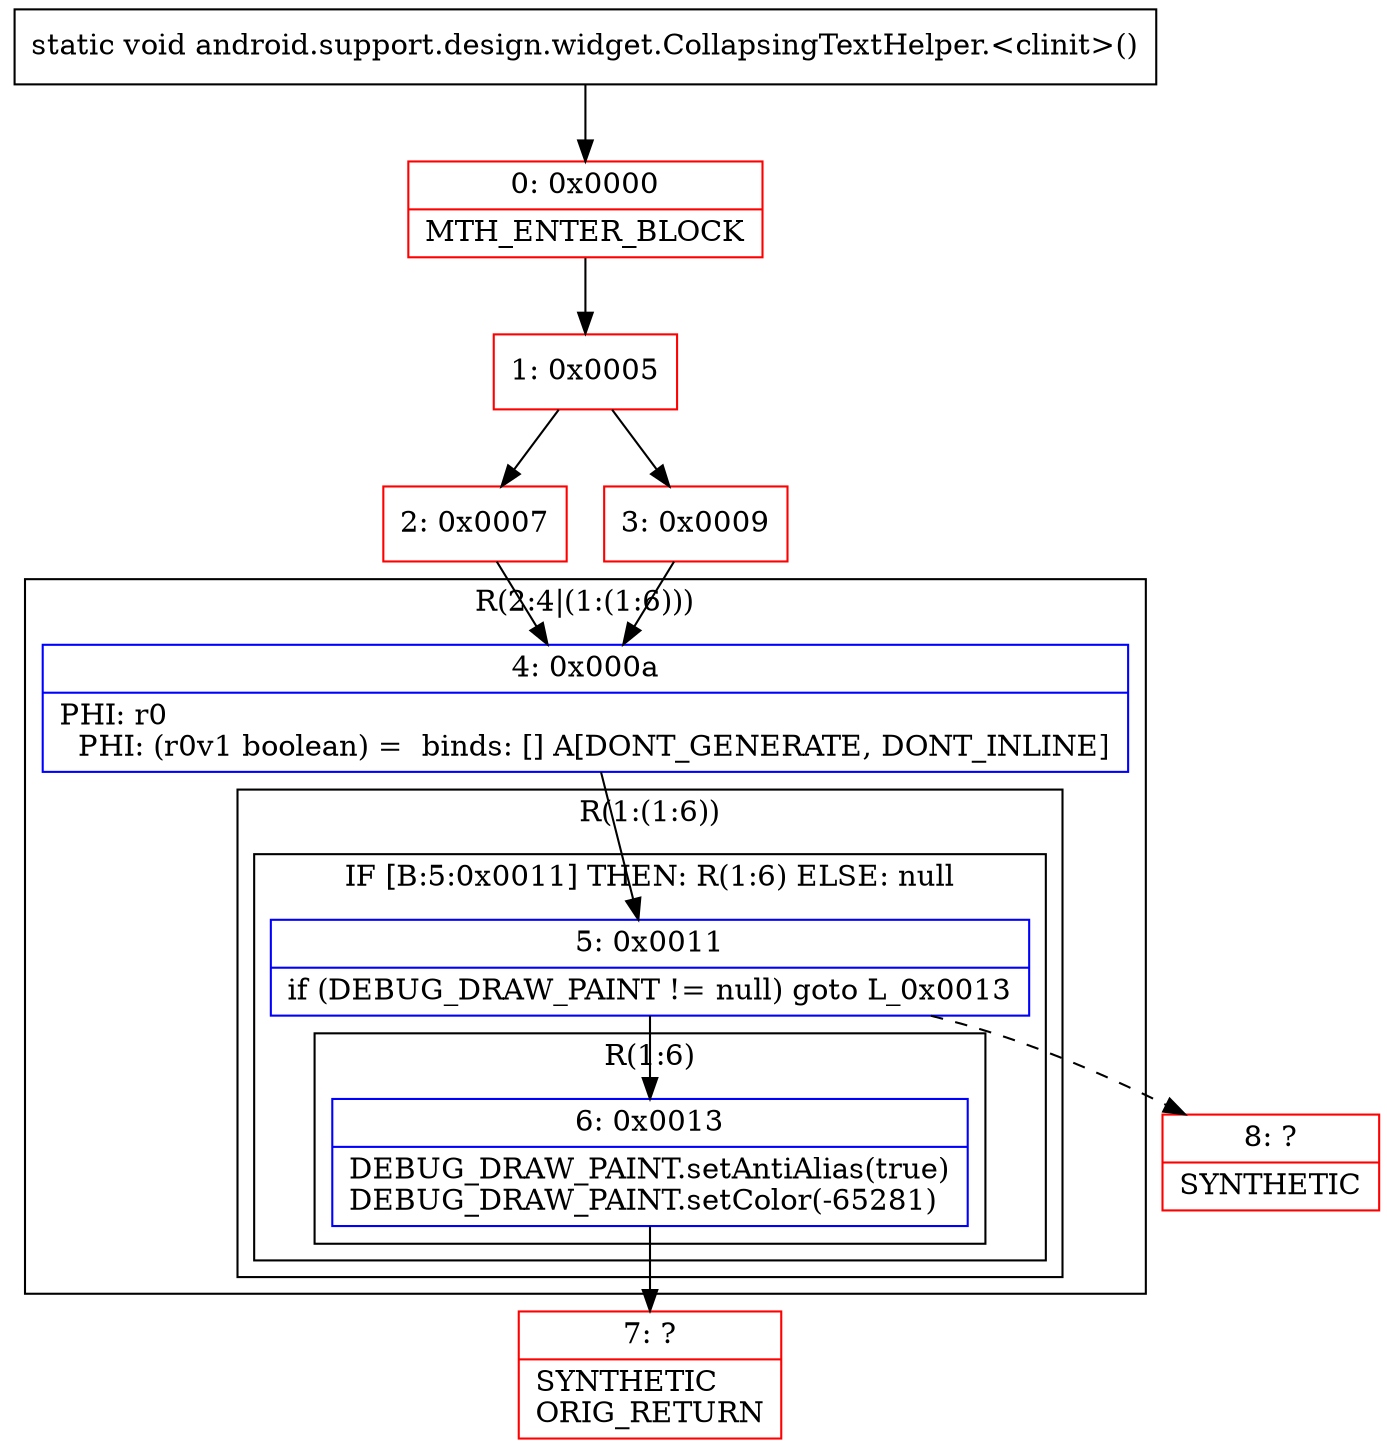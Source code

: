 digraph "CFG forandroid.support.design.widget.CollapsingTextHelper.\<clinit\>()V" {
subgraph cluster_Region_465117136 {
label = "R(2:4|(1:(1:6)))";
node [shape=record,color=blue];
Node_4 [shape=record,label="{4\:\ 0x000a|PHI: r0 \l  PHI: (r0v1 boolean) =  binds: [] A[DONT_GENERATE, DONT_INLINE]\l}"];
subgraph cluster_Region_701516140 {
label = "R(1:(1:6))";
node [shape=record,color=blue];
subgraph cluster_IfRegion_245164802 {
label = "IF [B:5:0x0011] THEN: R(1:6) ELSE: null";
node [shape=record,color=blue];
Node_5 [shape=record,label="{5\:\ 0x0011|if (DEBUG_DRAW_PAINT != null) goto L_0x0013\l}"];
subgraph cluster_Region_838323069 {
label = "R(1:6)";
node [shape=record,color=blue];
Node_6 [shape=record,label="{6\:\ 0x0013|DEBUG_DRAW_PAINT.setAntiAlias(true)\lDEBUG_DRAW_PAINT.setColor(\-65281)\l}"];
}
}
}
}
Node_0 [shape=record,color=red,label="{0\:\ 0x0000|MTH_ENTER_BLOCK\l}"];
Node_1 [shape=record,color=red,label="{1\:\ 0x0005}"];
Node_2 [shape=record,color=red,label="{2\:\ 0x0007}"];
Node_3 [shape=record,color=red,label="{3\:\ 0x0009}"];
Node_7 [shape=record,color=red,label="{7\:\ ?|SYNTHETIC\lORIG_RETURN\l}"];
Node_8 [shape=record,color=red,label="{8\:\ ?|SYNTHETIC\l}"];
MethodNode[shape=record,label="{static void android.support.design.widget.CollapsingTextHelper.\<clinit\>() }"];
MethodNode -> Node_0;
Node_4 -> Node_5;
Node_5 -> Node_6;
Node_5 -> Node_8[style=dashed];
Node_6 -> Node_7;
Node_0 -> Node_1;
Node_1 -> Node_2;
Node_1 -> Node_3;
Node_2 -> Node_4;
Node_3 -> Node_4;
}


